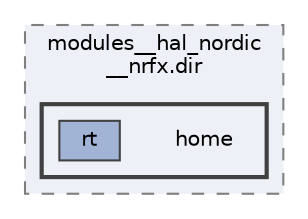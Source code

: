 digraph "build/modules/hal_nordic/nrfx/CMakeFiles/modules__hal_nordic__nrfx.dir/home"
{
 // LATEX_PDF_SIZE
  bgcolor="transparent";
  edge [fontname=Helvetica,fontsize=10,labelfontname=Helvetica,labelfontsize=10];
  node [fontname=Helvetica,fontsize=10,shape=box,height=0.2,width=0.4];
  compound=true
  subgraph clusterdir_612f32c2655f8114e8ab281eabfcea4d {
    graph [ bgcolor="#edf0f7", pencolor="grey50", label="modules__hal_nordic\l__nrfx.dir", fontname=Helvetica,fontsize=10 style="filled,dashed", URL="dir_612f32c2655f8114e8ab281eabfcea4d.html",tooltip=""]
  subgraph clusterdir_e8006cf58c4edb7fa226a9a2a682d32f {
    graph [ bgcolor="#edf0f7", pencolor="grey25", label="", fontname=Helvetica,fontsize=10 style="filled,bold", URL="dir_e8006cf58c4edb7fa226a9a2a682d32f.html",tooltip=""]
    dir_e8006cf58c4edb7fa226a9a2a682d32f [shape=plaintext, label="home"];
  dir_a0e44c0769be20e412fa2e2264174503 [label="rt", fillcolor="#a2b4d6", color="grey25", style="filled", URL="dir_a0e44c0769be20e412fa2e2264174503.html",tooltip=""];
  }
  }
}
